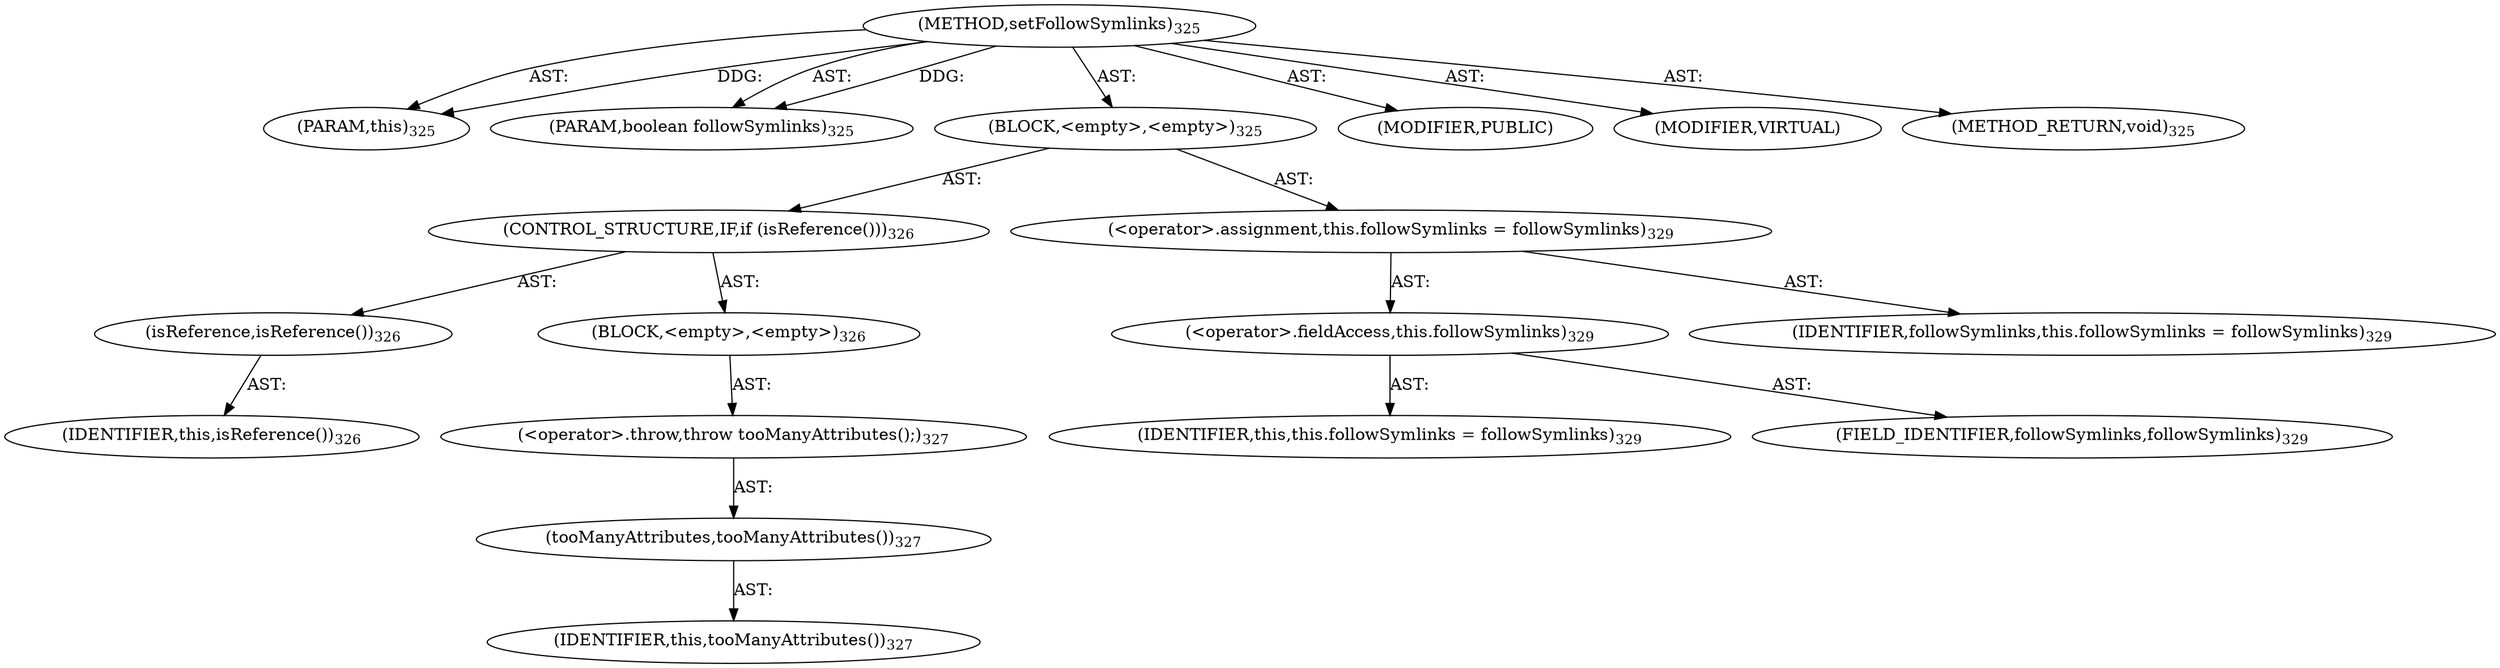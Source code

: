 digraph "setFollowSymlinks" {  
"111669149713" [label = <(METHOD,setFollowSymlinks)<SUB>325</SUB>> ]
"115964117007" [label = <(PARAM,this)<SUB>325</SUB>> ]
"115964117053" [label = <(PARAM,boolean followSymlinks)<SUB>325</SUB>> ]
"25769803810" [label = <(BLOCK,&lt;empty&gt;,&lt;empty&gt;)<SUB>325</SUB>> ]
"47244640273" [label = <(CONTROL_STRUCTURE,IF,if (isReference()))<SUB>326</SUB>> ]
"30064771233" [label = <(isReference,isReference())<SUB>326</SUB>> ]
"68719476773" [label = <(IDENTIFIER,this,isReference())<SUB>326</SUB>> ]
"25769803811" [label = <(BLOCK,&lt;empty&gt;,&lt;empty&gt;)<SUB>326</SUB>> ]
"30064771234" [label = <(&lt;operator&gt;.throw,throw tooManyAttributes();)<SUB>327</SUB>> ]
"30064771235" [label = <(tooManyAttributes,tooManyAttributes())<SUB>327</SUB>> ]
"68719476774" [label = <(IDENTIFIER,this,tooManyAttributes())<SUB>327</SUB>> ]
"30064771236" [label = <(&lt;operator&gt;.assignment,this.followSymlinks = followSymlinks)<SUB>329</SUB>> ]
"30064771237" [label = <(&lt;operator&gt;.fieldAccess,this.followSymlinks)<SUB>329</SUB>> ]
"68719476775" [label = <(IDENTIFIER,this,this.followSymlinks = followSymlinks)<SUB>329</SUB>> ]
"55834574897" [label = <(FIELD_IDENTIFIER,followSymlinks,followSymlinks)<SUB>329</SUB>> ]
"68719476911" [label = <(IDENTIFIER,followSymlinks,this.followSymlinks = followSymlinks)<SUB>329</SUB>> ]
"133143986217" [label = <(MODIFIER,PUBLIC)> ]
"133143986218" [label = <(MODIFIER,VIRTUAL)> ]
"128849018897" [label = <(METHOD_RETURN,void)<SUB>325</SUB>> ]
  "111669149713" -> "115964117007"  [ label = "AST: "] 
  "111669149713" -> "115964117053"  [ label = "AST: "] 
  "111669149713" -> "25769803810"  [ label = "AST: "] 
  "111669149713" -> "133143986217"  [ label = "AST: "] 
  "111669149713" -> "133143986218"  [ label = "AST: "] 
  "111669149713" -> "128849018897"  [ label = "AST: "] 
  "25769803810" -> "47244640273"  [ label = "AST: "] 
  "25769803810" -> "30064771236"  [ label = "AST: "] 
  "47244640273" -> "30064771233"  [ label = "AST: "] 
  "47244640273" -> "25769803811"  [ label = "AST: "] 
  "30064771233" -> "68719476773"  [ label = "AST: "] 
  "25769803811" -> "30064771234"  [ label = "AST: "] 
  "30064771234" -> "30064771235"  [ label = "AST: "] 
  "30064771235" -> "68719476774"  [ label = "AST: "] 
  "30064771236" -> "30064771237"  [ label = "AST: "] 
  "30064771236" -> "68719476911"  [ label = "AST: "] 
  "30064771237" -> "68719476775"  [ label = "AST: "] 
  "30064771237" -> "55834574897"  [ label = "AST: "] 
  "111669149713" -> "115964117007"  [ label = "DDG: "] 
  "111669149713" -> "115964117053"  [ label = "DDG: "] 
}
